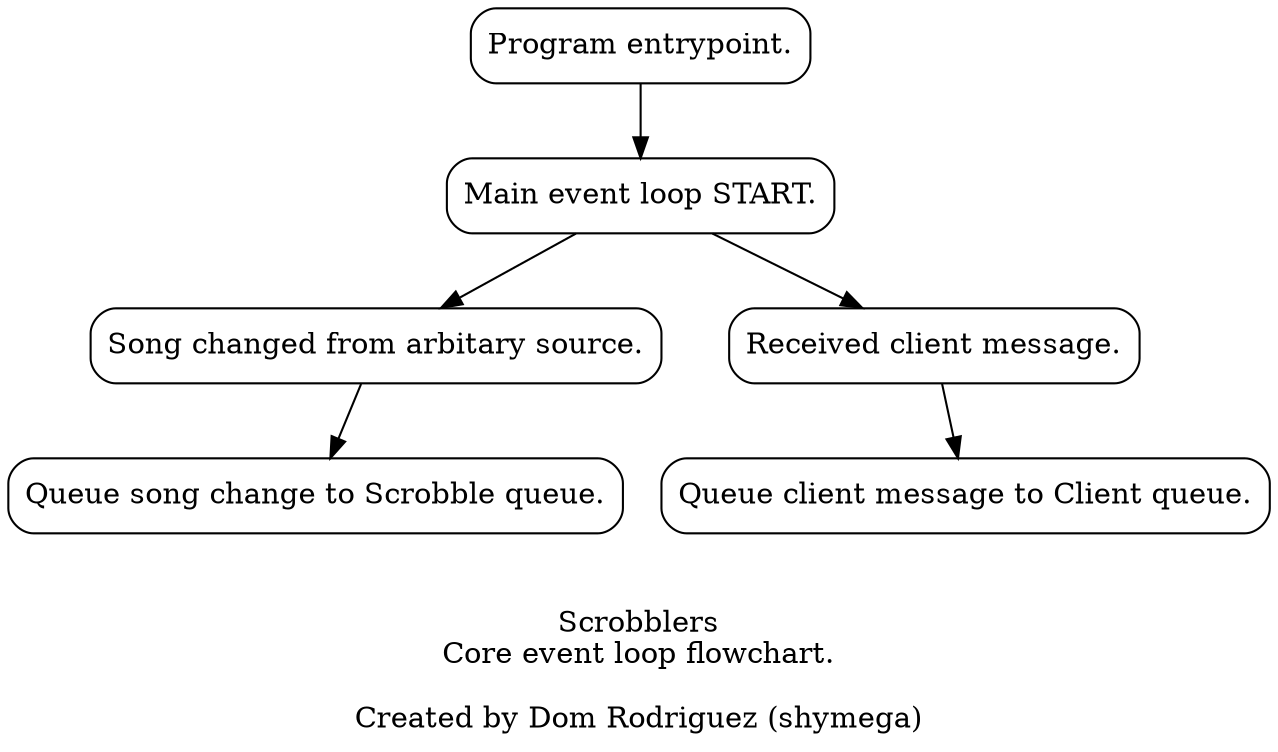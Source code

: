 digraph scrobblers {
    label = "\n\nScrobblers\nCore event loop flowchart.\n\nCreated by Dom Rodriguez (shymega)\n";

    rankdir = T;
    ranksep = 0.50;
    splines = true;

    node [
        shape = box
        style = rounded
    ];

    app_start [label = "Program entrypoint."];
    evt0_loop_start [label = "Main event loop START."];
    
    song_changed [label="Song changed from arbitary source."];

    queue_to_scrobbleq [label="Queue song change to Scrobble queue."];
    receive_client_message [label="Received client message."];
    queue_to_clientq [label="Queue client message to Client queue."];

    app_start -> evt0_loop_start;

    evt0_loop_start -> song_changed -> queue_to_scrobbleq;
    evt0_loop_start -> receive_client_message -> queue_to_clientq;
}
